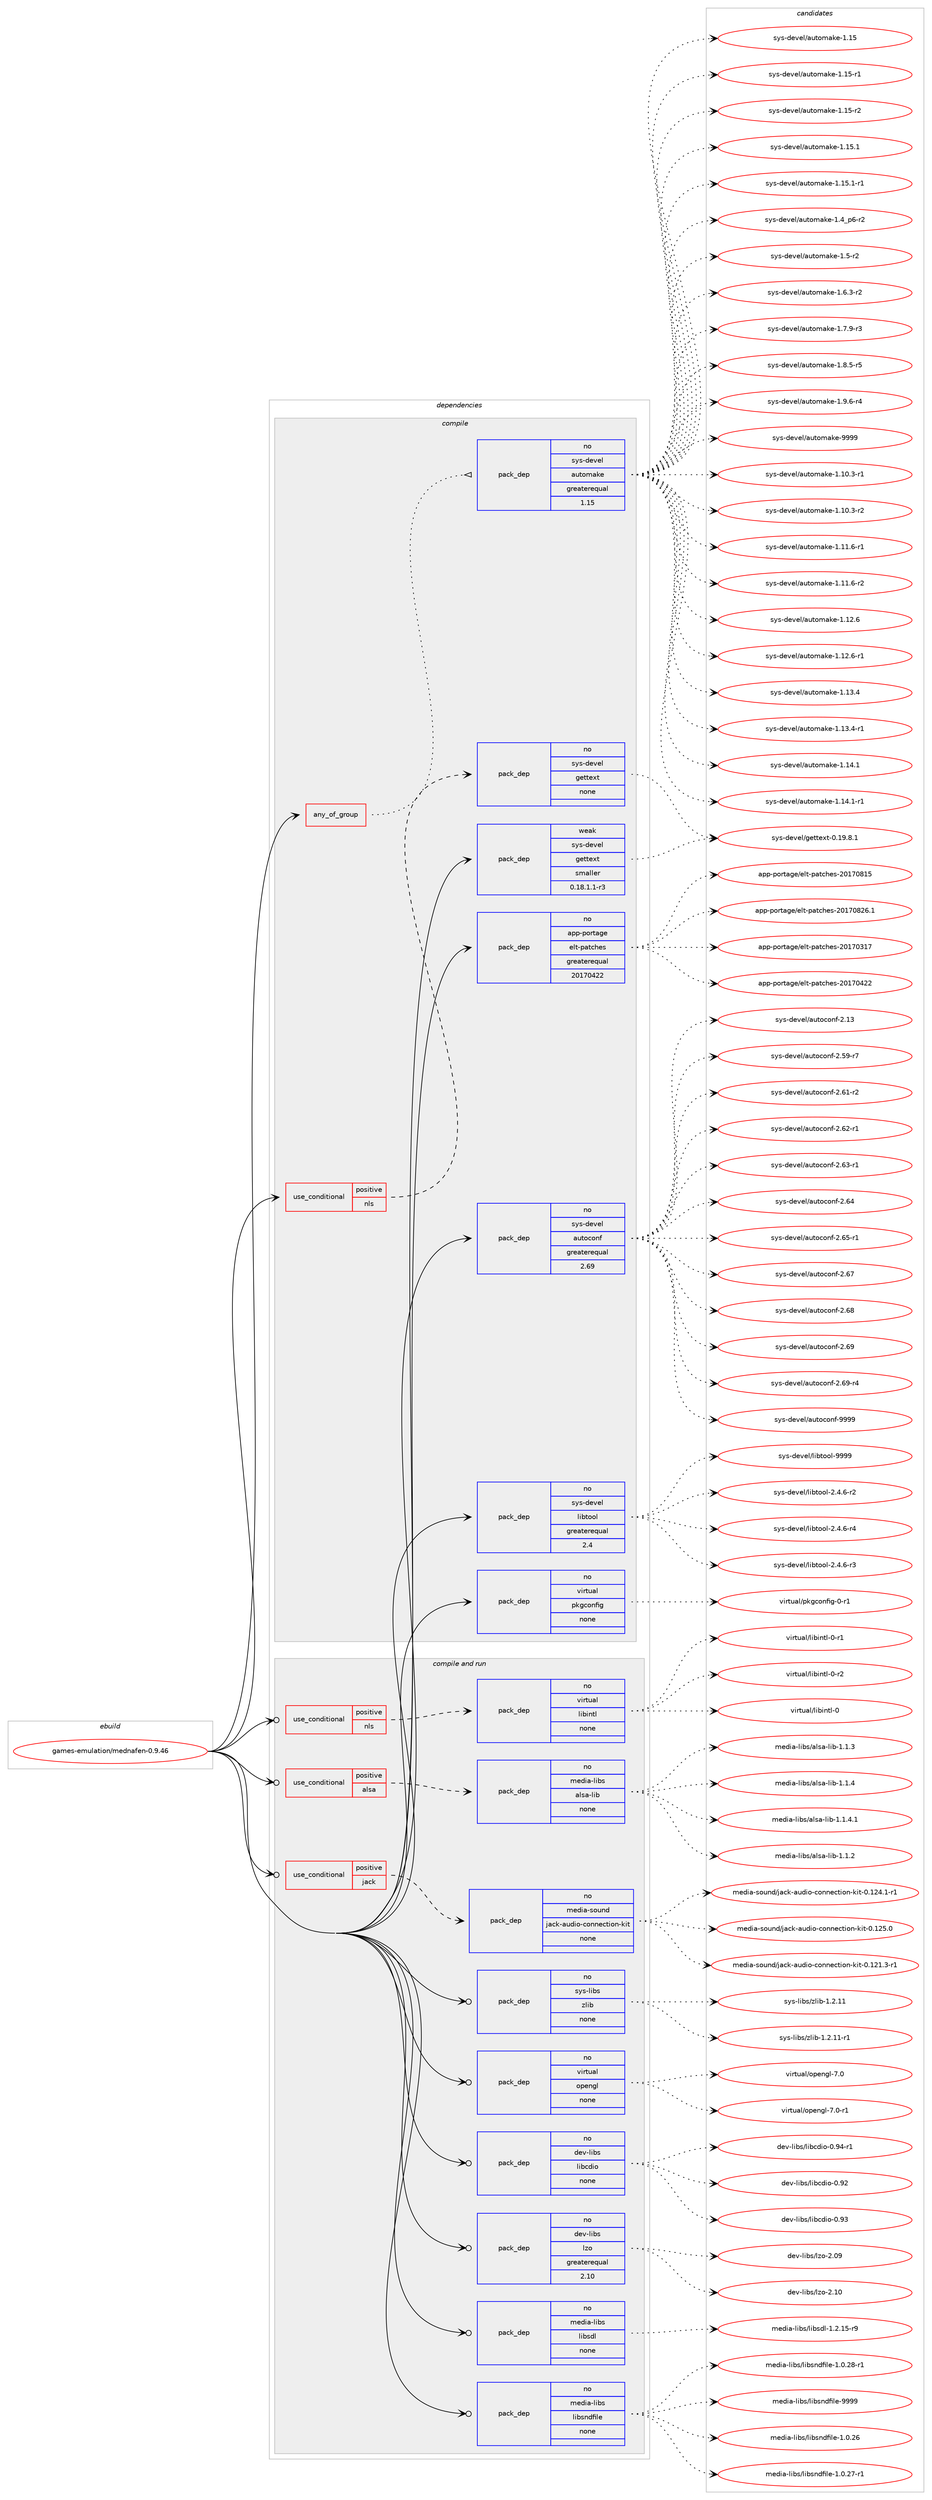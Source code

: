 digraph prolog {

# *************
# Graph options
# *************

newrank=true;
concentrate=true;
compound=true;
graph [rankdir=LR,fontname=Helvetica,fontsize=10,ranksep=1.5];#, ranksep=2.5, nodesep=0.2];
edge  [arrowhead=vee];
node  [fontname=Helvetica,fontsize=10];

# **********
# The ebuild
# **********

subgraph cluster_leftcol {
color=gray;
rank=same;
label=<<i>ebuild</i>>;
id [label="games-emulation/mednafen-0.9.46", color=red, width=4, href="../games-emulation/mednafen-0.9.46.svg"];
}

# ****************
# The dependencies
# ****************

subgraph cluster_midcol {
color=gray;
label=<<i>dependencies</i>>;
subgraph cluster_compile {
fillcolor="#eeeeee";
style=filled;
label=<<i>compile</i>>;
subgraph any4417 {
dependency296637 [label=<<TABLE BORDER="0" CELLBORDER="1" CELLSPACING="0" CELLPADDING="4"><TR><TD CELLPADDING="10">any_of_group</TD></TR></TABLE>>, shape=none, color=red];subgraph pack212180 {
dependency296638 [label=<<TABLE BORDER="0" CELLBORDER="1" CELLSPACING="0" CELLPADDING="4" WIDTH="220"><TR><TD ROWSPAN="6" CELLPADDING="30">pack_dep</TD></TR><TR><TD WIDTH="110">no</TD></TR><TR><TD>sys-devel</TD></TR><TR><TD>automake</TD></TR><TR><TD>greaterequal</TD></TR><TR><TD>1.15</TD></TR></TABLE>>, shape=none, color=blue];
}
dependency296637:e -> dependency296638:w [weight=20,style="dotted",arrowhead="oinv"];
}
id:e -> dependency296637:w [weight=20,style="solid",arrowhead="vee"];
subgraph cond79987 {
dependency296639 [label=<<TABLE BORDER="0" CELLBORDER="1" CELLSPACING="0" CELLPADDING="4"><TR><TD ROWSPAN="3" CELLPADDING="10">use_conditional</TD></TR><TR><TD>positive</TD></TR><TR><TD>nls</TD></TR></TABLE>>, shape=none, color=red];
subgraph pack212181 {
dependency296640 [label=<<TABLE BORDER="0" CELLBORDER="1" CELLSPACING="0" CELLPADDING="4" WIDTH="220"><TR><TD ROWSPAN="6" CELLPADDING="30">pack_dep</TD></TR><TR><TD WIDTH="110">no</TD></TR><TR><TD>sys-devel</TD></TR><TR><TD>gettext</TD></TR><TR><TD>none</TD></TR><TR><TD></TD></TR></TABLE>>, shape=none, color=blue];
}
dependency296639:e -> dependency296640:w [weight=20,style="dashed",arrowhead="vee"];
}
id:e -> dependency296639:w [weight=20,style="solid",arrowhead="vee"];
subgraph pack212182 {
dependency296641 [label=<<TABLE BORDER="0" CELLBORDER="1" CELLSPACING="0" CELLPADDING="4" WIDTH="220"><TR><TD ROWSPAN="6" CELLPADDING="30">pack_dep</TD></TR><TR><TD WIDTH="110">no</TD></TR><TR><TD>app-portage</TD></TR><TR><TD>elt-patches</TD></TR><TR><TD>greaterequal</TD></TR><TR><TD>20170422</TD></TR></TABLE>>, shape=none, color=blue];
}
id:e -> dependency296641:w [weight=20,style="solid",arrowhead="vee"];
subgraph pack212183 {
dependency296642 [label=<<TABLE BORDER="0" CELLBORDER="1" CELLSPACING="0" CELLPADDING="4" WIDTH="220"><TR><TD ROWSPAN="6" CELLPADDING="30">pack_dep</TD></TR><TR><TD WIDTH="110">no</TD></TR><TR><TD>sys-devel</TD></TR><TR><TD>autoconf</TD></TR><TR><TD>greaterequal</TD></TR><TR><TD>2.69</TD></TR></TABLE>>, shape=none, color=blue];
}
id:e -> dependency296642:w [weight=20,style="solid",arrowhead="vee"];
subgraph pack212184 {
dependency296643 [label=<<TABLE BORDER="0" CELLBORDER="1" CELLSPACING="0" CELLPADDING="4" WIDTH="220"><TR><TD ROWSPAN="6" CELLPADDING="30">pack_dep</TD></TR><TR><TD WIDTH="110">no</TD></TR><TR><TD>sys-devel</TD></TR><TR><TD>libtool</TD></TR><TR><TD>greaterequal</TD></TR><TR><TD>2.4</TD></TR></TABLE>>, shape=none, color=blue];
}
id:e -> dependency296643:w [weight=20,style="solid",arrowhead="vee"];
subgraph pack212185 {
dependency296644 [label=<<TABLE BORDER="0" CELLBORDER="1" CELLSPACING="0" CELLPADDING="4" WIDTH="220"><TR><TD ROWSPAN="6" CELLPADDING="30">pack_dep</TD></TR><TR><TD WIDTH="110">no</TD></TR><TR><TD>virtual</TD></TR><TR><TD>pkgconfig</TD></TR><TR><TD>none</TD></TR><TR><TD></TD></TR></TABLE>>, shape=none, color=blue];
}
id:e -> dependency296644:w [weight=20,style="solid",arrowhead="vee"];
subgraph pack212186 {
dependency296645 [label=<<TABLE BORDER="0" CELLBORDER="1" CELLSPACING="0" CELLPADDING="4" WIDTH="220"><TR><TD ROWSPAN="6" CELLPADDING="30">pack_dep</TD></TR><TR><TD WIDTH="110">weak</TD></TR><TR><TD>sys-devel</TD></TR><TR><TD>gettext</TD></TR><TR><TD>smaller</TD></TR><TR><TD>0.18.1.1-r3</TD></TR></TABLE>>, shape=none, color=blue];
}
id:e -> dependency296645:w [weight=20,style="solid",arrowhead="vee"];
}
subgraph cluster_compileandrun {
fillcolor="#eeeeee";
style=filled;
label=<<i>compile and run</i>>;
subgraph cond79988 {
dependency296646 [label=<<TABLE BORDER="0" CELLBORDER="1" CELLSPACING="0" CELLPADDING="4"><TR><TD ROWSPAN="3" CELLPADDING="10">use_conditional</TD></TR><TR><TD>positive</TD></TR><TR><TD>alsa</TD></TR></TABLE>>, shape=none, color=red];
subgraph pack212187 {
dependency296647 [label=<<TABLE BORDER="0" CELLBORDER="1" CELLSPACING="0" CELLPADDING="4" WIDTH="220"><TR><TD ROWSPAN="6" CELLPADDING="30">pack_dep</TD></TR><TR><TD WIDTH="110">no</TD></TR><TR><TD>media-libs</TD></TR><TR><TD>alsa-lib</TD></TR><TR><TD>none</TD></TR><TR><TD></TD></TR></TABLE>>, shape=none, color=blue];
}
dependency296646:e -> dependency296647:w [weight=20,style="dashed",arrowhead="vee"];
}
id:e -> dependency296646:w [weight=20,style="solid",arrowhead="odotvee"];
subgraph cond79989 {
dependency296648 [label=<<TABLE BORDER="0" CELLBORDER="1" CELLSPACING="0" CELLPADDING="4"><TR><TD ROWSPAN="3" CELLPADDING="10">use_conditional</TD></TR><TR><TD>positive</TD></TR><TR><TD>jack</TD></TR></TABLE>>, shape=none, color=red];
subgraph pack212188 {
dependency296649 [label=<<TABLE BORDER="0" CELLBORDER="1" CELLSPACING="0" CELLPADDING="4" WIDTH="220"><TR><TD ROWSPAN="6" CELLPADDING="30">pack_dep</TD></TR><TR><TD WIDTH="110">no</TD></TR><TR><TD>media-sound</TD></TR><TR><TD>jack-audio-connection-kit</TD></TR><TR><TD>none</TD></TR><TR><TD></TD></TR></TABLE>>, shape=none, color=blue];
}
dependency296648:e -> dependency296649:w [weight=20,style="dashed",arrowhead="vee"];
}
id:e -> dependency296648:w [weight=20,style="solid",arrowhead="odotvee"];
subgraph cond79990 {
dependency296650 [label=<<TABLE BORDER="0" CELLBORDER="1" CELLSPACING="0" CELLPADDING="4"><TR><TD ROWSPAN="3" CELLPADDING="10">use_conditional</TD></TR><TR><TD>positive</TD></TR><TR><TD>nls</TD></TR></TABLE>>, shape=none, color=red];
subgraph pack212189 {
dependency296651 [label=<<TABLE BORDER="0" CELLBORDER="1" CELLSPACING="0" CELLPADDING="4" WIDTH="220"><TR><TD ROWSPAN="6" CELLPADDING="30">pack_dep</TD></TR><TR><TD WIDTH="110">no</TD></TR><TR><TD>virtual</TD></TR><TR><TD>libintl</TD></TR><TR><TD>none</TD></TR><TR><TD></TD></TR></TABLE>>, shape=none, color=blue];
}
dependency296650:e -> dependency296651:w [weight=20,style="dashed",arrowhead="vee"];
}
id:e -> dependency296650:w [weight=20,style="solid",arrowhead="odotvee"];
subgraph pack212190 {
dependency296652 [label=<<TABLE BORDER="0" CELLBORDER="1" CELLSPACING="0" CELLPADDING="4" WIDTH="220"><TR><TD ROWSPAN="6" CELLPADDING="30">pack_dep</TD></TR><TR><TD WIDTH="110">no</TD></TR><TR><TD>dev-libs</TD></TR><TR><TD>libcdio</TD></TR><TR><TD>none</TD></TR><TR><TD></TD></TR></TABLE>>, shape=none, color=blue];
}
id:e -> dependency296652:w [weight=20,style="solid",arrowhead="odotvee"];
subgraph pack212191 {
dependency296653 [label=<<TABLE BORDER="0" CELLBORDER="1" CELLSPACING="0" CELLPADDING="4" WIDTH="220"><TR><TD ROWSPAN="6" CELLPADDING="30">pack_dep</TD></TR><TR><TD WIDTH="110">no</TD></TR><TR><TD>dev-libs</TD></TR><TR><TD>lzo</TD></TR><TR><TD>greaterequal</TD></TR><TR><TD>2.10</TD></TR></TABLE>>, shape=none, color=blue];
}
id:e -> dependency296653:w [weight=20,style="solid",arrowhead="odotvee"];
subgraph pack212192 {
dependency296654 [label=<<TABLE BORDER="0" CELLBORDER="1" CELLSPACING="0" CELLPADDING="4" WIDTH="220"><TR><TD ROWSPAN="6" CELLPADDING="30">pack_dep</TD></TR><TR><TD WIDTH="110">no</TD></TR><TR><TD>media-libs</TD></TR><TR><TD>libsdl</TD></TR><TR><TD>none</TD></TR><TR><TD></TD></TR></TABLE>>, shape=none, color=blue];
}
id:e -> dependency296654:w [weight=20,style="solid",arrowhead="odotvee"];
subgraph pack212193 {
dependency296655 [label=<<TABLE BORDER="0" CELLBORDER="1" CELLSPACING="0" CELLPADDING="4" WIDTH="220"><TR><TD ROWSPAN="6" CELLPADDING="30">pack_dep</TD></TR><TR><TD WIDTH="110">no</TD></TR><TR><TD>media-libs</TD></TR><TR><TD>libsndfile</TD></TR><TR><TD>none</TD></TR><TR><TD></TD></TR></TABLE>>, shape=none, color=blue];
}
id:e -> dependency296655:w [weight=20,style="solid",arrowhead="odotvee"];
subgraph pack212194 {
dependency296656 [label=<<TABLE BORDER="0" CELLBORDER="1" CELLSPACING="0" CELLPADDING="4" WIDTH="220"><TR><TD ROWSPAN="6" CELLPADDING="30">pack_dep</TD></TR><TR><TD WIDTH="110">no</TD></TR><TR><TD>sys-libs</TD></TR><TR><TD>zlib</TD></TR><TR><TD>none</TD></TR><TR><TD></TD></TR></TABLE>>, shape=none, color=blue];
}
id:e -> dependency296656:w [weight=20,style="solid",arrowhead="odotvee"];
subgraph pack212195 {
dependency296657 [label=<<TABLE BORDER="0" CELLBORDER="1" CELLSPACING="0" CELLPADDING="4" WIDTH="220"><TR><TD ROWSPAN="6" CELLPADDING="30">pack_dep</TD></TR><TR><TD WIDTH="110">no</TD></TR><TR><TD>virtual</TD></TR><TR><TD>opengl</TD></TR><TR><TD>none</TD></TR><TR><TD></TD></TR></TABLE>>, shape=none, color=blue];
}
id:e -> dependency296657:w [weight=20,style="solid",arrowhead="odotvee"];
}
subgraph cluster_run {
fillcolor="#eeeeee";
style=filled;
label=<<i>run</i>>;
}
}

# **************
# The candidates
# **************

subgraph cluster_choices {
rank=same;
color=gray;
label=<<i>candidates</i>>;

subgraph choice212180 {
color=black;
nodesep=1;
choice11512111545100101118101108479711711611110997107101454946494846514511449 [label="sys-devel/automake-1.10.3-r1", color=red, width=4,href="../sys-devel/automake-1.10.3-r1.svg"];
choice11512111545100101118101108479711711611110997107101454946494846514511450 [label="sys-devel/automake-1.10.3-r2", color=red, width=4,href="../sys-devel/automake-1.10.3-r2.svg"];
choice11512111545100101118101108479711711611110997107101454946494946544511449 [label="sys-devel/automake-1.11.6-r1", color=red, width=4,href="../sys-devel/automake-1.11.6-r1.svg"];
choice11512111545100101118101108479711711611110997107101454946494946544511450 [label="sys-devel/automake-1.11.6-r2", color=red, width=4,href="../sys-devel/automake-1.11.6-r2.svg"];
choice1151211154510010111810110847971171161111099710710145494649504654 [label="sys-devel/automake-1.12.6", color=red, width=4,href="../sys-devel/automake-1.12.6.svg"];
choice11512111545100101118101108479711711611110997107101454946495046544511449 [label="sys-devel/automake-1.12.6-r1", color=red, width=4,href="../sys-devel/automake-1.12.6-r1.svg"];
choice1151211154510010111810110847971171161111099710710145494649514652 [label="sys-devel/automake-1.13.4", color=red, width=4,href="../sys-devel/automake-1.13.4.svg"];
choice11512111545100101118101108479711711611110997107101454946495146524511449 [label="sys-devel/automake-1.13.4-r1", color=red, width=4,href="../sys-devel/automake-1.13.4-r1.svg"];
choice1151211154510010111810110847971171161111099710710145494649524649 [label="sys-devel/automake-1.14.1", color=red, width=4,href="../sys-devel/automake-1.14.1.svg"];
choice11512111545100101118101108479711711611110997107101454946495246494511449 [label="sys-devel/automake-1.14.1-r1", color=red, width=4,href="../sys-devel/automake-1.14.1-r1.svg"];
choice115121115451001011181011084797117116111109971071014549464953 [label="sys-devel/automake-1.15", color=red, width=4,href="../sys-devel/automake-1.15.svg"];
choice1151211154510010111810110847971171161111099710710145494649534511449 [label="sys-devel/automake-1.15-r1", color=red, width=4,href="../sys-devel/automake-1.15-r1.svg"];
choice1151211154510010111810110847971171161111099710710145494649534511450 [label="sys-devel/automake-1.15-r2", color=red, width=4,href="../sys-devel/automake-1.15-r2.svg"];
choice1151211154510010111810110847971171161111099710710145494649534649 [label="sys-devel/automake-1.15.1", color=red, width=4,href="../sys-devel/automake-1.15.1.svg"];
choice11512111545100101118101108479711711611110997107101454946495346494511449 [label="sys-devel/automake-1.15.1-r1", color=red, width=4,href="../sys-devel/automake-1.15.1-r1.svg"];
choice115121115451001011181011084797117116111109971071014549465295112544511450 [label="sys-devel/automake-1.4_p6-r2", color=red, width=4,href="../sys-devel/automake-1.4_p6-r2.svg"];
choice11512111545100101118101108479711711611110997107101454946534511450 [label="sys-devel/automake-1.5-r2", color=red, width=4,href="../sys-devel/automake-1.5-r2.svg"];
choice115121115451001011181011084797117116111109971071014549465446514511450 [label="sys-devel/automake-1.6.3-r2", color=red, width=4,href="../sys-devel/automake-1.6.3-r2.svg"];
choice115121115451001011181011084797117116111109971071014549465546574511451 [label="sys-devel/automake-1.7.9-r3", color=red, width=4,href="../sys-devel/automake-1.7.9-r3.svg"];
choice115121115451001011181011084797117116111109971071014549465646534511453 [label="sys-devel/automake-1.8.5-r5", color=red, width=4,href="../sys-devel/automake-1.8.5-r5.svg"];
choice115121115451001011181011084797117116111109971071014549465746544511452 [label="sys-devel/automake-1.9.6-r4", color=red, width=4,href="../sys-devel/automake-1.9.6-r4.svg"];
choice115121115451001011181011084797117116111109971071014557575757 [label="sys-devel/automake-9999", color=red, width=4,href="../sys-devel/automake-9999.svg"];
dependency296638:e -> choice11512111545100101118101108479711711611110997107101454946494846514511449:w [style=dotted,weight="100"];
dependency296638:e -> choice11512111545100101118101108479711711611110997107101454946494846514511450:w [style=dotted,weight="100"];
dependency296638:e -> choice11512111545100101118101108479711711611110997107101454946494946544511449:w [style=dotted,weight="100"];
dependency296638:e -> choice11512111545100101118101108479711711611110997107101454946494946544511450:w [style=dotted,weight="100"];
dependency296638:e -> choice1151211154510010111810110847971171161111099710710145494649504654:w [style=dotted,weight="100"];
dependency296638:e -> choice11512111545100101118101108479711711611110997107101454946495046544511449:w [style=dotted,weight="100"];
dependency296638:e -> choice1151211154510010111810110847971171161111099710710145494649514652:w [style=dotted,weight="100"];
dependency296638:e -> choice11512111545100101118101108479711711611110997107101454946495146524511449:w [style=dotted,weight="100"];
dependency296638:e -> choice1151211154510010111810110847971171161111099710710145494649524649:w [style=dotted,weight="100"];
dependency296638:e -> choice11512111545100101118101108479711711611110997107101454946495246494511449:w [style=dotted,weight="100"];
dependency296638:e -> choice115121115451001011181011084797117116111109971071014549464953:w [style=dotted,weight="100"];
dependency296638:e -> choice1151211154510010111810110847971171161111099710710145494649534511449:w [style=dotted,weight="100"];
dependency296638:e -> choice1151211154510010111810110847971171161111099710710145494649534511450:w [style=dotted,weight="100"];
dependency296638:e -> choice1151211154510010111810110847971171161111099710710145494649534649:w [style=dotted,weight="100"];
dependency296638:e -> choice11512111545100101118101108479711711611110997107101454946495346494511449:w [style=dotted,weight="100"];
dependency296638:e -> choice115121115451001011181011084797117116111109971071014549465295112544511450:w [style=dotted,weight="100"];
dependency296638:e -> choice11512111545100101118101108479711711611110997107101454946534511450:w [style=dotted,weight="100"];
dependency296638:e -> choice115121115451001011181011084797117116111109971071014549465446514511450:w [style=dotted,weight="100"];
dependency296638:e -> choice115121115451001011181011084797117116111109971071014549465546574511451:w [style=dotted,weight="100"];
dependency296638:e -> choice115121115451001011181011084797117116111109971071014549465646534511453:w [style=dotted,weight="100"];
dependency296638:e -> choice115121115451001011181011084797117116111109971071014549465746544511452:w [style=dotted,weight="100"];
dependency296638:e -> choice115121115451001011181011084797117116111109971071014557575757:w [style=dotted,weight="100"];
}
subgraph choice212181 {
color=black;
nodesep=1;
choice1151211154510010111810110847103101116116101120116454846495746564649 [label="sys-devel/gettext-0.19.8.1", color=red, width=4,href="../sys-devel/gettext-0.19.8.1.svg"];
dependency296640:e -> choice1151211154510010111810110847103101116116101120116454846495746564649:w [style=dotted,weight="100"];
}
subgraph choice212182 {
color=black;
nodesep=1;
choice97112112451121111141169710310147101108116451129711699104101115455048495548514955 [label="app-portage/elt-patches-20170317", color=red, width=4,href="../app-portage/elt-patches-20170317.svg"];
choice97112112451121111141169710310147101108116451129711699104101115455048495548525050 [label="app-portage/elt-patches-20170422", color=red, width=4,href="../app-portage/elt-patches-20170422.svg"];
choice97112112451121111141169710310147101108116451129711699104101115455048495548564953 [label="app-portage/elt-patches-20170815", color=red, width=4,href="../app-portage/elt-patches-20170815.svg"];
choice971121124511211111411697103101471011081164511297116991041011154550484955485650544649 [label="app-portage/elt-patches-20170826.1", color=red, width=4,href="../app-portage/elt-patches-20170826.1.svg"];
dependency296641:e -> choice97112112451121111141169710310147101108116451129711699104101115455048495548514955:w [style=dotted,weight="100"];
dependency296641:e -> choice97112112451121111141169710310147101108116451129711699104101115455048495548525050:w [style=dotted,weight="100"];
dependency296641:e -> choice97112112451121111141169710310147101108116451129711699104101115455048495548564953:w [style=dotted,weight="100"];
dependency296641:e -> choice971121124511211111411697103101471011081164511297116991041011154550484955485650544649:w [style=dotted,weight="100"];
}
subgraph choice212183 {
color=black;
nodesep=1;
choice115121115451001011181011084797117116111991111101024550464951 [label="sys-devel/autoconf-2.13", color=red, width=4,href="../sys-devel/autoconf-2.13.svg"];
choice1151211154510010111810110847971171161119911111010245504653574511455 [label="sys-devel/autoconf-2.59-r7", color=red, width=4,href="../sys-devel/autoconf-2.59-r7.svg"];
choice1151211154510010111810110847971171161119911111010245504654494511450 [label="sys-devel/autoconf-2.61-r2", color=red, width=4,href="../sys-devel/autoconf-2.61-r2.svg"];
choice1151211154510010111810110847971171161119911111010245504654504511449 [label="sys-devel/autoconf-2.62-r1", color=red, width=4,href="../sys-devel/autoconf-2.62-r1.svg"];
choice1151211154510010111810110847971171161119911111010245504654514511449 [label="sys-devel/autoconf-2.63-r1", color=red, width=4,href="../sys-devel/autoconf-2.63-r1.svg"];
choice115121115451001011181011084797117116111991111101024550465452 [label="sys-devel/autoconf-2.64", color=red, width=4,href="../sys-devel/autoconf-2.64.svg"];
choice1151211154510010111810110847971171161119911111010245504654534511449 [label="sys-devel/autoconf-2.65-r1", color=red, width=4,href="../sys-devel/autoconf-2.65-r1.svg"];
choice115121115451001011181011084797117116111991111101024550465455 [label="sys-devel/autoconf-2.67", color=red, width=4,href="../sys-devel/autoconf-2.67.svg"];
choice115121115451001011181011084797117116111991111101024550465456 [label="sys-devel/autoconf-2.68", color=red, width=4,href="../sys-devel/autoconf-2.68.svg"];
choice115121115451001011181011084797117116111991111101024550465457 [label="sys-devel/autoconf-2.69", color=red, width=4,href="../sys-devel/autoconf-2.69.svg"];
choice1151211154510010111810110847971171161119911111010245504654574511452 [label="sys-devel/autoconf-2.69-r4", color=red, width=4,href="../sys-devel/autoconf-2.69-r4.svg"];
choice115121115451001011181011084797117116111991111101024557575757 [label="sys-devel/autoconf-9999", color=red, width=4,href="../sys-devel/autoconf-9999.svg"];
dependency296642:e -> choice115121115451001011181011084797117116111991111101024550464951:w [style=dotted,weight="100"];
dependency296642:e -> choice1151211154510010111810110847971171161119911111010245504653574511455:w [style=dotted,weight="100"];
dependency296642:e -> choice1151211154510010111810110847971171161119911111010245504654494511450:w [style=dotted,weight="100"];
dependency296642:e -> choice1151211154510010111810110847971171161119911111010245504654504511449:w [style=dotted,weight="100"];
dependency296642:e -> choice1151211154510010111810110847971171161119911111010245504654514511449:w [style=dotted,weight="100"];
dependency296642:e -> choice115121115451001011181011084797117116111991111101024550465452:w [style=dotted,weight="100"];
dependency296642:e -> choice1151211154510010111810110847971171161119911111010245504654534511449:w [style=dotted,weight="100"];
dependency296642:e -> choice115121115451001011181011084797117116111991111101024550465455:w [style=dotted,weight="100"];
dependency296642:e -> choice115121115451001011181011084797117116111991111101024550465456:w [style=dotted,weight="100"];
dependency296642:e -> choice115121115451001011181011084797117116111991111101024550465457:w [style=dotted,weight="100"];
dependency296642:e -> choice1151211154510010111810110847971171161119911111010245504654574511452:w [style=dotted,weight="100"];
dependency296642:e -> choice115121115451001011181011084797117116111991111101024557575757:w [style=dotted,weight="100"];
}
subgraph choice212184 {
color=black;
nodesep=1;
choice1151211154510010111810110847108105981161111111084550465246544511450 [label="sys-devel/libtool-2.4.6-r2", color=red, width=4,href="../sys-devel/libtool-2.4.6-r2.svg"];
choice1151211154510010111810110847108105981161111111084550465246544511451 [label="sys-devel/libtool-2.4.6-r3", color=red, width=4,href="../sys-devel/libtool-2.4.6-r3.svg"];
choice1151211154510010111810110847108105981161111111084550465246544511452 [label="sys-devel/libtool-2.4.6-r4", color=red, width=4,href="../sys-devel/libtool-2.4.6-r4.svg"];
choice1151211154510010111810110847108105981161111111084557575757 [label="sys-devel/libtool-9999", color=red, width=4,href="../sys-devel/libtool-9999.svg"];
dependency296643:e -> choice1151211154510010111810110847108105981161111111084550465246544511450:w [style=dotted,weight="100"];
dependency296643:e -> choice1151211154510010111810110847108105981161111111084550465246544511451:w [style=dotted,weight="100"];
dependency296643:e -> choice1151211154510010111810110847108105981161111111084550465246544511452:w [style=dotted,weight="100"];
dependency296643:e -> choice1151211154510010111810110847108105981161111111084557575757:w [style=dotted,weight="100"];
}
subgraph choice212185 {
color=black;
nodesep=1;
choice11810511411611797108471121071039911111010210510345484511449 [label="virtual/pkgconfig-0-r1", color=red, width=4,href="../virtual/pkgconfig-0-r1.svg"];
dependency296644:e -> choice11810511411611797108471121071039911111010210510345484511449:w [style=dotted,weight="100"];
}
subgraph choice212186 {
color=black;
nodesep=1;
choice1151211154510010111810110847103101116116101120116454846495746564649 [label="sys-devel/gettext-0.19.8.1", color=red, width=4,href="../sys-devel/gettext-0.19.8.1.svg"];
dependency296645:e -> choice1151211154510010111810110847103101116116101120116454846495746564649:w [style=dotted,weight="100"];
}
subgraph choice212187 {
color=black;
nodesep=1;
choice1091011001059745108105981154797108115974510810598454946494650 [label="media-libs/alsa-lib-1.1.2", color=red, width=4,href="../media-libs/alsa-lib-1.1.2.svg"];
choice1091011001059745108105981154797108115974510810598454946494651 [label="media-libs/alsa-lib-1.1.3", color=red, width=4,href="../media-libs/alsa-lib-1.1.3.svg"];
choice1091011001059745108105981154797108115974510810598454946494652 [label="media-libs/alsa-lib-1.1.4", color=red, width=4,href="../media-libs/alsa-lib-1.1.4.svg"];
choice10910110010597451081059811547971081159745108105984549464946524649 [label="media-libs/alsa-lib-1.1.4.1", color=red, width=4,href="../media-libs/alsa-lib-1.1.4.1.svg"];
dependency296647:e -> choice1091011001059745108105981154797108115974510810598454946494650:w [style=dotted,weight="100"];
dependency296647:e -> choice1091011001059745108105981154797108115974510810598454946494651:w [style=dotted,weight="100"];
dependency296647:e -> choice1091011001059745108105981154797108115974510810598454946494652:w [style=dotted,weight="100"];
dependency296647:e -> choice10910110010597451081059811547971081159745108105984549464946524649:w [style=dotted,weight="100"];
}
subgraph choice212188 {
color=black;
nodesep=1;
choice109101100105974511511111711010047106979910745971171001051114599111110110101991161051111104510710511645484649504946514511449 [label="media-sound/jack-audio-connection-kit-0.121.3-r1", color=red, width=4,href="../media-sound/jack-audio-connection-kit-0.121.3-r1.svg"];
choice109101100105974511511111711010047106979910745971171001051114599111110110101991161051111104510710511645484649505246494511449 [label="media-sound/jack-audio-connection-kit-0.124.1-r1", color=red, width=4,href="../media-sound/jack-audio-connection-kit-0.124.1-r1.svg"];
choice10910110010597451151111171101004710697991074597117100105111459911111011010199116105111110451071051164548464950534648 [label="media-sound/jack-audio-connection-kit-0.125.0", color=red, width=4,href="../media-sound/jack-audio-connection-kit-0.125.0.svg"];
dependency296649:e -> choice109101100105974511511111711010047106979910745971171001051114599111110110101991161051111104510710511645484649504946514511449:w [style=dotted,weight="100"];
dependency296649:e -> choice109101100105974511511111711010047106979910745971171001051114599111110110101991161051111104510710511645484649505246494511449:w [style=dotted,weight="100"];
dependency296649:e -> choice10910110010597451151111171101004710697991074597117100105111459911111011010199116105111110451071051164548464950534648:w [style=dotted,weight="100"];
}
subgraph choice212189 {
color=black;
nodesep=1;
choice1181051141161179710847108105981051101161084548 [label="virtual/libintl-0", color=red, width=4,href="../virtual/libintl-0.svg"];
choice11810511411611797108471081059810511011610845484511449 [label="virtual/libintl-0-r1", color=red, width=4,href="../virtual/libintl-0-r1.svg"];
choice11810511411611797108471081059810511011610845484511450 [label="virtual/libintl-0-r2", color=red, width=4,href="../virtual/libintl-0-r2.svg"];
dependency296651:e -> choice1181051141161179710847108105981051101161084548:w [style=dotted,weight="100"];
dependency296651:e -> choice11810511411611797108471081059810511011610845484511449:w [style=dotted,weight="100"];
dependency296651:e -> choice11810511411611797108471081059810511011610845484511450:w [style=dotted,weight="100"];
}
subgraph choice212190 {
color=black;
nodesep=1;
choice10010111845108105981154710810598991001051114548465750 [label="dev-libs/libcdio-0.92", color=red, width=4,href="../dev-libs/libcdio-0.92.svg"];
choice10010111845108105981154710810598991001051114548465751 [label="dev-libs/libcdio-0.93", color=red, width=4,href="../dev-libs/libcdio-0.93.svg"];
choice100101118451081059811547108105989910010511145484657524511449 [label="dev-libs/libcdio-0.94-r1", color=red, width=4,href="../dev-libs/libcdio-0.94-r1.svg"];
dependency296652:e -> choice10010111845108105981154710810598991001051114548465750:w [style=dotted,weight="100"];
dependency296652:e -> choice10010111845108105981154710810598991001051114548465751:w [style=dotted,weight="100"];
dependency296652:e -> choice100101118451081059811547108105989910010511145484657524511449:w [style=dotted,weight="100"];
}
subgraph choice212191 {
color=black;
nodesep=1;
choice1001011184510810598115471081221114550464857 [label="dev-libs/lzo-2.09", color=red, width=4,href="../dev-libs/lzo-2.09.svg"];
choice1001011184510810598115471081221114550464948 [label="dev-libs/lzo-2.10", color=red, width=4,href="../dev-libs/lzo-2.10.svg"];
dependency296653:e -> choice1001011184510810598115471081221114550464857:w [style=dotted,weight="100"];
dependency296653:e -> choice1001011184510810598115471081221114550464948:w [style=dotted,weight="100"];
}
subgraph choice212192 {
color=black;
nodesep=1;
choice1091011001059745108105981154710810598115100108454946504649534511457 [label="media-libs/libsdl-1.2.15-r9", color=red, width=4,href="../media-libs/libsdl-1.2.15-r9.svg"];
dependency296654:e -> choice1091011001059745108105981154710810598115100108454946504649534511457:w [style=dotted,weight="100"];
}
subgraph choice212193 {
color=black;
nodesep=1;
choice109101100105974510810598115471081059811511010010210510810145494648465054 [label="media-libs/libsndfile-1.0.26", color=red, width=4,href="../media-libs/libsndfile-1.0.26.svg"];
choice1091011001059745108105981154710810598115110100102105108101454946484650554511449 [label="media-libs/libsndfile-1.0.27-r1", color=red, width=4,href="../media-libs/libsndfile-1.0.27-r1.svg"];
choice1091011001059745108105981154710810598115110100102105108101454946484650564511449 [label="media-libs/libsndfile-1.0.28-r1", color=red, width=4,href="../media-libs/libsndfile-1.0.28-r1.svg"];
choice10910110010597451081059811547108105981151101001021051081014557575757 [label="media-libs/libsndfile-9999", color=red, width=4,href="../media-libs/libsndfile-9999.svg"];
dependency296655:e -> choice109101100105974510810598115471081059811511010010210510810145494648465054:w [style=dotted,weight="100"];
dependency296655:e -> choice1091011001059745108105981154710810598115110100102105108101454946484650554511449:w [style=dotted,weight="100"];
dependency296655:e -> choice1091011001059745108105981154710810598115110100102105108101454946484650564511449:w [style=dotted,weight="100"];
dependency296655:e -> choice10910110010597451081059811547108105981151101001021051081014557575757:w [style=dotted,weight="100"];
}
subgraph choice212194 {
color=black;
nodesep=1;
choice1151211154510810598115471221081059845494650464949 [label="sys-libs/zlib-1.2.11", color=red, width=4,href="../sys-libs/zlib-1.2.11.svg"];
choice11512111545108105981154712210810598454946504649494511449 [label="sys-libs/zlib-1.2.11-r1", color=red, width=4,href="../sys-libs/zlib-1.2.11-r1.svg"];
dependency296656:e -> choice1151211154510810598115471221081059845494650464949:w [style=dotted,weight="100"];
dependency296656:e -> choice11512111545108105981154712210810598454946504649494511449:w [style=dotted,weight="100"];
}
subgraph choice212195 {
color=black;
nodesep=1;
choice118105114116117971084711111210111010310845554648 [label="virtual/opengl-7.0", color=red, width=4,href="../virtual/opengl-7.0.svg"];
choice1181051141161179710847111112101110103108455546484511449 [label="virtual/opengl-7.0-r1", color=red, width=4,href="../virtual/opengl-7.0-r1.svg"];
dependency296657:e -> choice118105114116117971084711111210111010310845554648:w [style=dotted,weight="100"];
dependency296657:e -> choice1181051141161179710847111112101110103108455546484511449:w [style=dotted,weight="100"];
}
}

}
